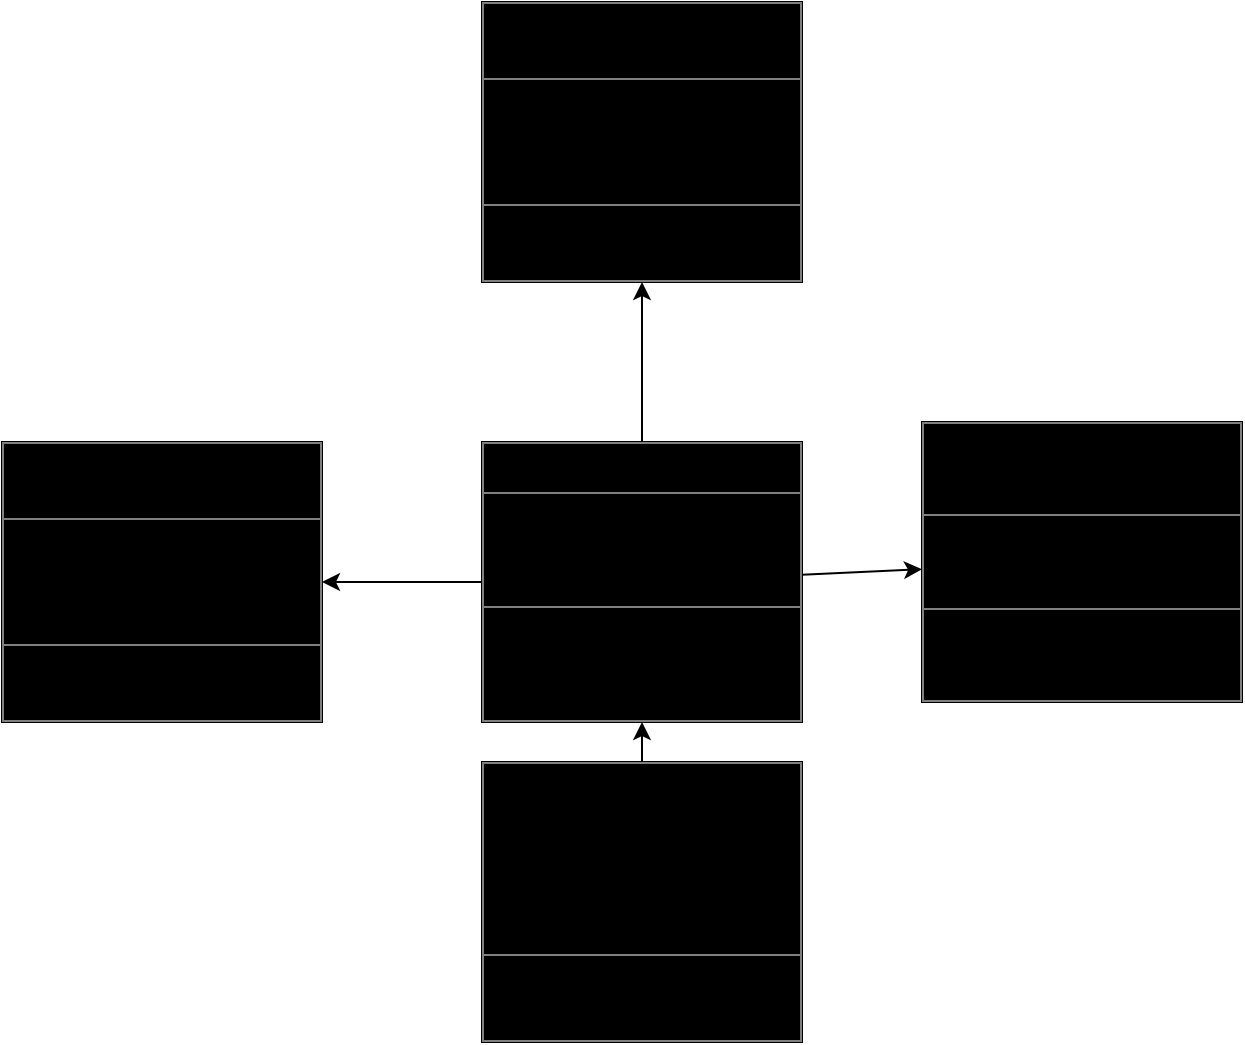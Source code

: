 <mxfile>
    <diagram id="7oxHwYXrVAQW5SnLqwq5" name="Page-1">
        <mxGraphModel dx="530" dy="1407" grid="1" gridSize="10" guides="1" tooltips="1" connect="1" arrows="1" fold="1" page="1" pageScale="1" pageWidth="850" pageHeight="1100" math="0" shadow="0">
            <root>
                <object label="" id="0">
                    <mxCell/>
                </object>
                <mxCell id="1" parent="0"/>
                <mxCell id="27" value="" style="edgeStyle=none;html=1;" parent="1" source="19" target="20" edge="1">
                    <mxGeometry relative="1" as="geometry"/>
                </mxCell>
                <mxCell id="32" value="" style="edgeStyle=none;html=1;" parent="1" source="19" target="31" edge="1">
                    <mxGeometry relative="1" as="geometry"/>
                </mxCell>
                <mxCell id="34" value="" style="edgeStyle=none;html=1;" parent="1" source="19" target="33" edge="1">
                    <mxGeometry relative="1" as="geometry"/>
                </mxCell>
                <mxCell id="19" value="&lt;table border=&quot;1&quot; width=&quot;100%&quot; height=&quot;100%&quot; cellpadding=&quot;4&quot; style=&quot;width:100%;height:100%;border-collapse:collapse;&quot;&gt;&lt;tbody&gt;&lt;tr&gt;&lt;th align=&quot;center&quot;&gt;user&lt;/th&gt;&lt;/tr&gt;&lt;tr&gt;&lt;td align=&quot;center&quot;&gt;auth-&amp;gt;&amp;nbsp;&lt;br&gt;email, username, cookies&lt;br&gt;(refresh and access)&lt;/td&gt;&lt;/tr&gt;&lt;tr&gt;&lt;td align=&quot;center&quot;&gt;user credits&lt;br&gt;&lt;br&gt;user history(cloundinary)&lt;/td&gt;&lt;/tr&gt;&lt;/tbody&gt;&lt;/table&gt;" style="text;html=1;whiteSpace=wrap;strokeColor=#000000;fillColor=#000000;overflow=fill;" parent="1" vertex="1">
                    <mxGeometry x="380" y="120" width="160" height="140" as="geometry"/>
                </mxCell>
                <mxCell id="20" value="&lt;table border=&quot;1&quot; width=&quot;100%&quot; height=&quot;100%&quot; cellpadding=&quot;4&quot; style=&quot;width:100%;height:100%;border-collapse:collapse;&quot;&gt;&lt;tbody&gt;&lt;tr&gt;&lt;th align=&quot;center&quot;&gt;middleware&lt;/th&gt;&lt;/tr&gt;&lt;tr&gt;&lt;td align=&quot;center&quot;&gt;auth&lt;br&gt;&lt;/td&gt;&lt;/tr&gt;&lt;tr&gt;&lt;td align=&quot;center&quot;&gt;&lt;br&gt;&lt;/td&gt;&lt;/tr&gt;&lt;/tbody&gt;&lt;/table&gt;" style="text;html=1;whiteSpace=wrap;strokeColor=#000000;fillColor=#000000;overflow=fill;" parent="1" vertex="1">
                    <mxGeometry x="600" y="110" width="160" height="140" as="geometry"/>
                </mxCell>
                <mxCell id="28" value="" style="edgeStyle=none;html=1;" parent="1" source="25" target="19" edge="1">
                    <mxGeometry relative="1" as="geometry"/>
                </mxCell>
                <mxCell id="25" value="&lt;table border=&quot;1&quot; width=&quot;100%&quot; height=&quot;100%&quot; cellpadding=&quot;4&quot; style=&quot;width:100%;height:100%;border-collapse:collapse;&quot;&gt;&lt;tbody&gt;&lt;tr&gt;&lt;th align=&quot;center&quot;&gt;Payment&lt;br&gt;&lt;br&gt;stripe&lt;/th&gt;&lt;/tr&gt;&lt;tr&gt;&lt;td align=&quot;center&quot;&gt;&lt;br&gt;&lt;/td&gt;&lt;/tr&gt;&lt;/tbody&gt;&lt;/table&gt;" style="text;html=1;whiteSpace=wrap;strokeColor=#000000;fillColor=#000000;overflow=fill;" parent="1" vertex="1">
                    <mxGeometry x="380" y="280" width="160" height="140" as="geometry"/>
                </mxCell>
                <mxCell id="31" value="&lt;table border=&quot;1&quot; width=&quot;100%&quot; height=&quot;100%&quot; cellpadding=&quot;4&quot; style=&quot;width:100%;height:100%;border-collapse:collapse;&quot;&gt;&lt;tbody&gt;&lt;tr&gt;&lt;th align=&quot;center&quot;&gt;i love api&lt;/th&gt;&lt;/tr&gt;&lt;tr&gt;&lt;td align=&quot;center&quot;&gt;api intergration for different services&lt;/td&gt;&lt;/tr&gt;&lt;tr&gt;&lt;td align=&quot;center&quot;&gt;&lt;br&gt;&lt;/td&gt;&lt;/tr&gt;&lt;/tbody&gt;&lt;/table&gt;" style="text;html=1;whiteSpace=wrap;strokeColor=#000000;fillColor=#000000;overflow=fill;" parent="1" vertex="1">
                    <mxGeometry x="140" y="120" width="160" height="140" as="geometry"/>
                </mxCell>
                <mxCell id="33" value="&lt;table border=&quot;1&quot; width=&quot;100%&quot; height=&quot;100%&quot; cellpadding=&quot;4&quot; style=&quot;width:100%;height:100%;border-collapse:collapse;&quot;&gt;&lt;tbody&gt;&lt;tr&gt;&lt;th align=&quot;center&quot;&gt;cloundinary&lt;/th&gt;&lt;/tr&gt;&lt;tr&gt;&lt;td align=&quot;center&quot;&gt;to store pdf for 30 days as history&lt;/td&gt;&lt;/tr&gt;&lt;tr&gt;&lt;td align=&quot;center&quot;&gt;&lt;br&gt;&lt;/td&gt;&lt;/tr&gt;&lt;/tbody&gt;&lt;/table&gt;" style="text;html=1;whiteSpace=wrap;strokeColor=#000000;fillColor=#000000;overflow=fill;" parent="1" vertex="1">
                    <mxGeometry x="380" y="-100" width="160" height="140" as="geometry"/>
                </mxCell>
            </root>
        </mxGraphModel>
    </diagram>
</mxfile>